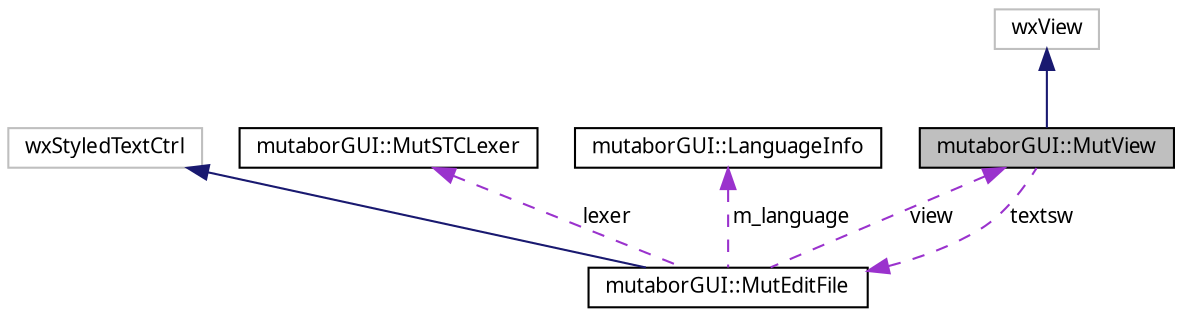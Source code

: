 digraph "mutaborGUI::MutView"
{
  edge [fontname="Sans",fontsize="10",labelfontname="Sans",labelfontsize="10"];
  node [fontname="Sans",fontsize="10",shape=record];
  Node2 [label="mutaborGUI::MutView",height=0.2,width=0.4,color="black", fillcolor="grey75", style="filled", fontcolor="black"];
  Node3 -> Node2 [dir="back",color="midnightblue",fontsize="10",style="solid",fontname="Sans"];
  Node3 [label="wxView",height=0.2,width=0.4,color="grey75", fillcolor="white", style="filled"];
  Node4 -> Node2 [dir="back",color="darkorchid3",fontsize="10",style="dashed",label=" textsw" ,fontname="Sans"];
  Node4 [label="mutaborGUI::MutEditFile",height=0.2,width=0.4,color="black", fillcolor="white", style="filled",URL="$de/dfe/classmutaborGUI_1_1MutEditFile.html"];
  Node5 -> Node4 [dir="back",color="midnightblue",fontsize="10",style="solid",fontname="Sans"];
  Node5 [label="wxStyledTextCtrl",height=0.2,width=0.4,color="grey75", fillcolor="white", style="filled"];
  Node6 -> Node4 [dir="back",color="darkorchid3",fontsize="10",style="dashed",label=" lexer" ,fontname="Sans"];
  Node6 [label="mutaborGUI::MutSTCLexer",height=0.2,width=0.4,color="black", fillcolor="white", style="filled",URL="$d1/dea/classmutaborGUI_1_1MutSTCLexer.html"];
  Node7 -> Node4 [dir="back",color="darkorchid3",fontsize="10",style="dashed",label=" m_language" ,fontname="Sans"];
  Node7 [label="mutaborGUI::LanguageInfo",height=0.2,width=0.4,color="black", fillcolor="white", style="filled",URL="$d4/d4a/structmutaborGUI_1_1LanguageInfo.html"];
  Node2 -> Node4 [dir="back",color="darkorchid3",fontsize="10",style="dashed",label=" view" ,fontname="Sans"];
}
